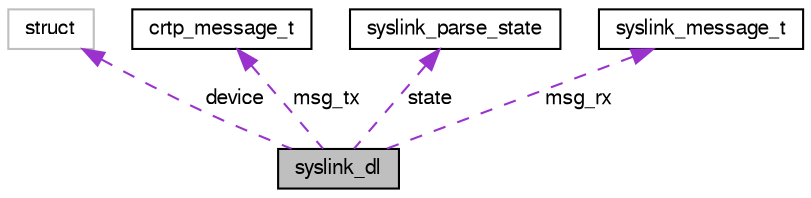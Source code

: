 digraph "syslink_dl"
{
  edge [fontname="FreeSans",fontsize="10",labelfontname="FreeSans",labelfontsize="10"];
  node [fontname="FreeSans",fontsize="10",shape=record];
  Node1 [label="syslink_dl",height=0.2,width=0.4,color="black", fillcolor="grey75", style="filled", fontcolor="black"];
  Node2 -> Node1 [dir="back",color="darkorchid3",fontsize="10",style="dashed",label=" device" ,fontname="FreeSans"];
  Node2 [label="struct",height=0.2,width=0.4,color="grey75", fillcolor="white", style="filled"];
  Node3 -> Node1 [dir="back",color="darkorchid3",fontsize="10",style="dashed",label=" msg_tx" ,fontname="FreeSans"];
  Node3 [label="crtp_message_t",height=0.2,width=0.4,color="black", fillcolor="white", style="filled",URL="$crtp_8h.html#structcrtp__message__t"];
  Node4 -> Node1 [dir="back",color="darkorchid3",fontsize="10",style="dashed",label=" state" ,fontname="FreeSans"];
  Node4 [label="syslink_parse_state",height=0.2,width=0.4,color="black", fillcolor="white", style="filled",URL="$syslink_8h.html#structsyslink__parse__state"];
  Node5 -> Node1 [dir="back",color="darkorchid3",fontsize="10",style="dashed",label=" msg_rx" ,fontname="FreeSans"];
  Node5 [label="syslink_message_t",height=0.2,width=0.4,color="black", fillcolor="white", style="filled",URL="$syslink_8h.html#structsyslink__message__t"];
}

